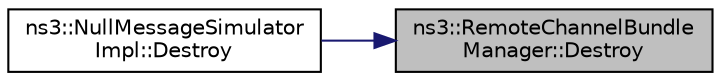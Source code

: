digraph "ns3::RemoteChannelBundleManager::Destroy"
{
 // LATEX_PDF_SIZE
  edge [fontname="Helvetica",fontsize="10",labelfontname="Helvetica",labelfontsize="10"];
  node [fontname="Helvetica",fontsize="10",shape=record];
  rankdir="RL";
  Node1 [label="ns3::RemoteChannelBundle\lManager::Destroy",height=0.2,width=0.4,color="black", fillcolor="grey75", style="filled", fontcolor="black",tooltip="Destroy the singleton."];
  Node1 -> Node2 [dir="back",color="midnightblue",fontsize="10",style="solid",fontname="Helvetica"];
  Node2 [label="ns3::NullMessageSimulator\lImpl::Destroy",height=0.2,width=0.4,color="black", fillcolor="white", style="filled",URL="$classns3_1_1_null_message_simulator_impl.html#aa45b90f60fe697c05cad435444939875",tooltip="Execute the events scheduled with ScheduleDestroy()."];
}
